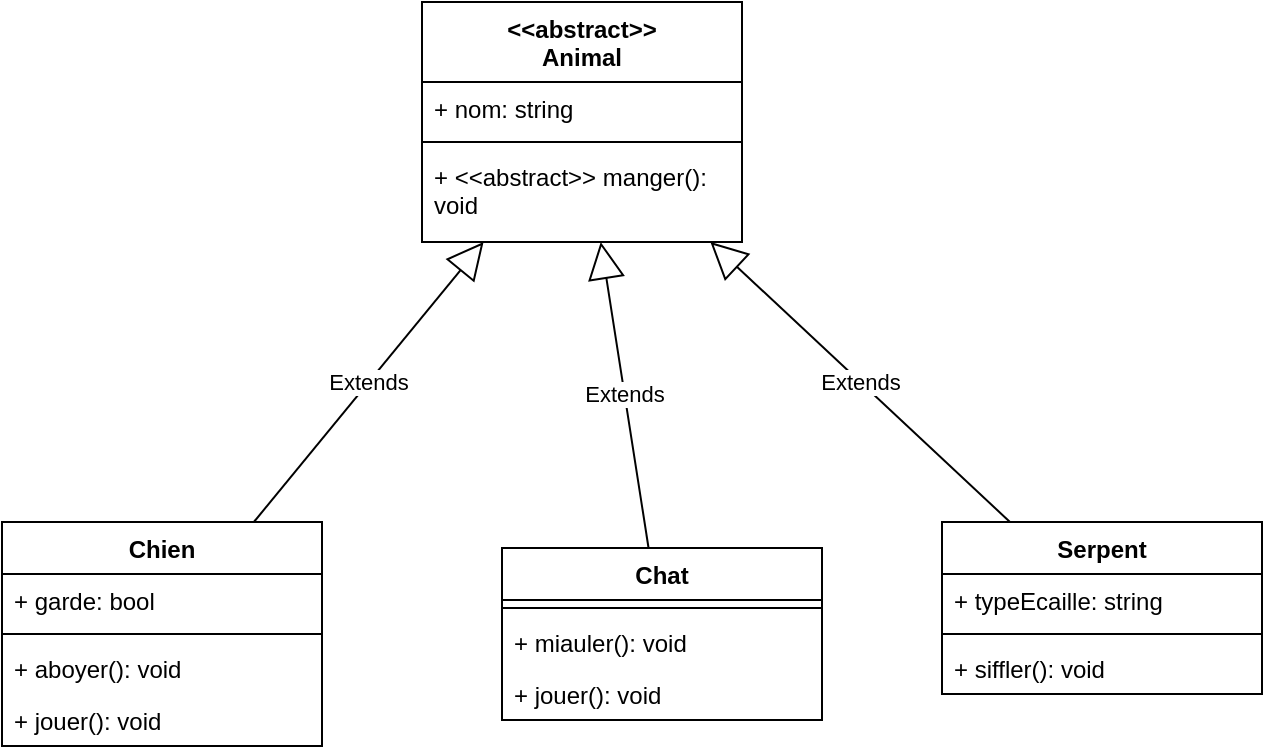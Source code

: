 <mxfile>
    <diagram name="Page-1" id="pWrHe5AolaJrUVZsAG_Y">
        <mxGraphModel dx="1136" dy="607" grid="1" gridSize="10" guides="1" tooltips="1" connect="1" arrows="1" fold="1" page="1" pageScale="1" pageWidth="850" pageHeight="1100" math="0" shadow="0">
            <root>
                <mxCell id="0"/>
                <mxCell id="1" parent="0"/>
                <mxCell id="NcqapopG9MdmplFO180e-32" value="Chien" style="swimlane;fontStyle=1;align=center;verticalAlign=top;childLayout=stackLayout;horizontal=1;startSize=26;horizontalStack=0;resizeParent=1;resizeParentMax=0;resizeLast=0;collapsible=1;marginBottom=0;whiteSpace=wrap;html=1;" parent="1" vertex="1">
                    <mxGeometry x="110" y="320" width="160" height="112" as="geometry"/>
                </mxCell>
                <mxCell id="NcqapopG9MdmplFO180e-33" value="+ garde: bool" style="text;strokeColor=none;fillColor=none;align=left;verticalAlign=top;spacingLeft=4;spacingRight=4;overflow=hidden;rotatable=0;points=[[0,0.5],[1,0.5]];portConstraint=eastwest;whiteSpace=wrap;html=1;" parent="NcqapopG9MdmplFO180e-32" vertex="1">
                    <mxGeometry y="26" width="160" height="26" as="geometry"/>
                </mxCell>
                <mxCell id="NcqapopG9MdmplFO180e-34" value="" style="line;strokeWidth=1;fillColor=none;align=left;verticalAlign=middle;spacingTop=-1;spacingLeft=3;spacingRight=3;rotatable=0;labelPosition=right;points=[];portConstraint=eastwest;strokeColor=inherit;" parent="NcqapopG9MdmplFO180e-32" vertex="1">
                    <mxGeometry y="52" width="160" height="8" as="geometry"/>
                </mxCell>
                <mxCell id="NcqapopG9MdmplFO180e-35" value="+ aboyer(): void" style="text;strokeColor=none;fillColor=none;align=left;verticalAlign=top;spacingLeft=4;spacingRight=4;overflow=hidden;rotatable=0;points=[[0,0.5],[1,0.5]];portConstraint=eastwest;whiteSpace=wrap;html=1;" parent="NcqapopG9MdmplFO180e-32" vertex="1">
                    <mxGeometry y="60" width="160" height="26" as="geometry"/>
                </mxCell>
                <mxCell id="NcqapopG9MdmplFO180e-36" value="+ jouer(): void" style="text;strokeColor=none;fillColor=none;align=left;verticalAlign=top;spacingLeft=4;spacingRight=4;overflow=hidden;rotatable=0;points=[[0,0.5],[1,0.5]];portConstraint=eastwest;whiteSpace=wrap;html=1;" parent="NcqapopG9MdmplFO180e-32" vertex="1">
                    <mxGeometry y="86" width="160" height="26" as="geometry"/>
                </mxCell>
                <mxCell id="NcqapopG9MdmplFO180e-38" value="Chat" style="swimlane;fontStyle=1;align=center;verticalAlign=top;childLayout=stackLayout;horizontal=1;startSize=26;horizontalStack=0;resizeParent=1;resizeParentMax=0;resizeLast=0;collapsible=1;marginBottom=0;whiteSpace=wrap;html=1;" parent="1" vertex="1">
                    <mxGeometry x="360" y="333" width="160" height="86" as="geometry"/>
                </mxCell>
                <mxCell id="NcqapopG9MdmplFO180e-40" value="" style="line;strokeWidth=1;fillColor=none;align=left;verticalAlign=middle;spacingTop=-1;spacingLeft=3;spacingRight=3;rotatable=0;labelPosition=right;points=[];portConstraint=eastwest;strokeColor=inherit;" parent="NcqapopG9MdmplFO180e-38" vertex="1">
                    <mxGeometry y="26" width="160" height="8" as="geometry"/>
                </mxCell>
                <mxCell id="NcqapopG9MdmplFO180e-41" value="+ miauler(): void" style="text;strokeColor=none;fillColor=none;align=left;verticalAlign=top;spacingLeft=4;spacingRight=4;overflow=hidden;rotatable=0;points=[[0,0.5],[1,0.5]];portConstraint=eastwest;whiteSpace=wrap;html=1;" parent="NcqapopG9MdmplFO180e-38" vertex="1">
                    <mxGeometry y="34" width="160" height="26" as="geometry"/>
                </mxCell>
                <mxCell id="NcqapopG9MdmplFO180e-42" value="+ jouer(): void" style="text;strokeColor=none;fillColor=none;align=left;verticalAlign=top;spacingLeft=4;spacingRight=4;overflow=hidden;rotatable=0;points=[[0,0.5],[1,0.5]];portConstraint=eastwest;whiteSpace=wrap;html=1;" parent="NcqapopG9MdmplFO180e-38" vertex="1">
                    <mxGeometry y="60" width="160" height="26" as="geometry"/>
                </mxCell>
                <mxCell id="NcqapopG9MdmplFO180e-44" value="Serpent" style="swimlane;fontStyle=1;align=center;verticalAlign=top;childLayout=stackLayout;horizontal=1;startSize=26;horizontalStack=0;resizeParent=1;resizeParentMax=0;resizeLast=0;collapsible=1;marginBottom=0;whiteSpace=wrap;html=1;" parent="1" vertex="1">
                    <mxGeometry x="580" y="320" width="160" height="86" as="geometry"/>
                </mxCell>
                <mxCell id="NcqapopG9MdmplFO180e-56" value="+ typeEcaille: string" style="text;strokeColor=none;fillColor=none;align=left;verticalAlign=top;spacingLeft=4;spacingRight=4;overflow=hidden;rotatable=0;points=[[0,0.5],[1,0.5]];portConstraint=eastwest;whiteSpace=wrap;html=1;" parent="NcqapopG9MdmplFO180e-44" vertex="1">
                    <mxGeometry y="26" width="160" height="26" as="geometry"/>
                </mxCell>
                <mxCell id="NcqapopG9MdmplFO180e-46" value="" style="line;strokeWidth=1;fillColor=none;align=left;verticalAlign=middle;spacingTop=-1;spacingLeft=3;spacingRight=3;rotatable=0;labelPosition=right;points=[];portConstraint=eastwest;strokeColor=inherit;" parent="NcqapopG9MdmplFO180e-44" vertex="1">
                    <mxGeometry y="52" width="160" height="8" as="geometry"/>
                </mxCell>
                <mxCell id="NcqapopG9MdmplFO180e-47" value="+ siffler(): void" style="text;strokeColor=none;fillColor=none;align=left;verticalAlign=top;spacingLeft=4;spacingRight=4;overflow=hidden;rotatable=0;points=[[0,0.5],[1,0.5]];portConstraint=eastwest;whiteSpace=wrap;html=1;" parent="NcqapopG9MdmplFO180e-44" vertex="1">
                    <mxGeometry y="60" width="160" height="26" as="geometry"/>
                </mxCell>
                <mxCell id="NcqapopG9MdmplFO180e-50" value="&amp;lt;&amp;lt;abstract&amp;gt;&amp;gt;&lt;br&gt;Animal" style="swimlane;fontStyle=1;align=center;verticalAlign=top;childLayout=stackLayout;horizontal=1;startSize=40;horizontalStack=0;resizeParent=1;resizeParentMax=0;resizeLast=0;collapsible=1;marginBottom=0;whiteSpace=wrap;html=1;" parent="1" vertex="1">
                    <mxGeometry x="320" y="60" width="160" height="120" as="geometry"/>
                </mxCell>
                <mxCell id="NcqapopG9MdmplFO180e-51" value="+ nom: string" style="text;strokeColor=none;fillColor=none;align=left;verticalAlign=top;spacingLeft=4;spacingRight=4;overflow=hidden;rotatable=0;points=[[0,0.5],[1,0.5]];portConstraint=eastwest;whiteSpace=wrap;html=1;" parent="NcqapopG9MdmplFO180e-50" vertex="1">
                    <mxGeometry y="40" width="160" height="26" as="geometry"/>
                </mxCell>
                <mxCell id="NcqapopG9MdmplFO180e-52" value="" style="line;strokeWidth=1;fillColor=none;align=left;verticalAlign=middle;spacingTop=-1;spacingLeft=3;spacingRight=3;rotatable=0;labelPosition=right;points=[];portConstraint=eastwest;strokeColor=inherit;" parent="NcqapopG9MdmplFO180e-50" vertex="1">
                    <mxGeometry y="66" width="160" height="8" as="geometry"/>
                </mxCell>
                <mxCell id="NcqapopG9MdmplFO180e-55" value="+ &amp;lt;&amp;lt;abstract&amp;gt;&amp;gt; manger(): void" style="text;strokeColor=none;fillColor=none;align=left;verticalAlign=top;spacingLeft=4;spacingRight=4;overflow=hidden;rotatable=0;points=[[0,0.5],[1,0.5]];portConstraint=eastwest;whiteSpace=wrap;html=1;" parent="NcqapopG9MdmplFO180e-50" vertex="1">
                    <mxGeometry y="74" width="160" height="46" as="geometry"/>
                </mxCell>
                <mxCell id="NcqapopG9MdmplFO180e-60" value="Extends" style="endArrow=block;endSize=16;endFill=0;html=1;rounded=0;" parent="1" source="NcqapopG9MdmplFO180e-32" target="NcqapopG9MdmplFO180e-50" edge="1">
                    <mxGeometry width="160" relative="1" as="geometry">
                        <mxPoint x="320" y="370" as="sourcePoint"/>
                        <mxPoint x="480" y="370" as="targetPoint"/>
                    </mxGeometry>
                </mxCell>
                <mxCell id="NcqapopG9MdmplFO180e-61" value="Extends" style="endArrow=block;endSize=16;endFill=0;html=1;rounded=0;" parent="1" source="NcqapopG9MdmplFO180e-38" target="NcqapopG9MdmplFO180e-50" edge="1">
                    <mxGeometry width="160" relative="1" as="geometry">
                        <mxPoint x="262" y="330" as="sourcePoint"/>
                        <mxPoint x="378" y="176" as="targetPoint"/>
                    </mxGeometry>
                </mxCell>
                <mxCell id="NcqapopG9MdmplFO180e-62" value="Extends" style="endArrow=block;endSize=16;endFill=0;html=1;rounded=0;" parent="1" source="NcqapopG9MdmplFO180e-44" target="NcqapopG9MdmplFO180e-50" edge="1">
                    <mxGeometry width="160" relative="1" as="geometry">
                        <mxPoint x="440" y="343" as="sourcePoint"/>
                        <mxPoint x="416" y="176" as="targetPoint"/>
                    </mxGeometry>
                </mxCell>
            </root>
        </mxGraphModel>
    </diagram>
</mxfile>